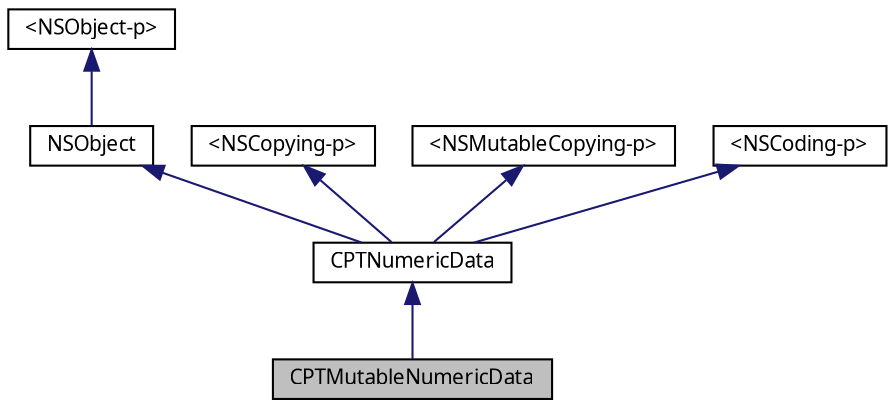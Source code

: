 digraph G
{
  bgcolor="transparent";
  edge [fontname="Lucinda Grande",fontsize="10",labelfontname="Lucinda Grande",labelfontsize="10"];
  node [fontname="Lucinda Grande",fontsize="10",shape=record];
  Node1 [label="CPTMutableNumericData",height=0.2,width=0.4,color="black", fillcolor="grey75", style="filled" fontcolor="black"];
  Node2 -> Node1 [dir="back",color="midnightblue",fontsize="10",style="solid",fontname="Lucinda Grande"];
  Node2 [label="CPTNumericData",height=0.2,width=0.4,color="black",URL="$interface_c_p_t_numeric_data.html",tooltip="An annotated NSData type."];
  Node3 -> Node2 [dir="back",color="midnightblue",fontsize="10",style="solid",fontname="Lucinda Grande"];
  Node3 [label="NSObject",height=0.2,width=0.4,color="black",URL="doxygen-cocoa-touch-tags.xml$http://developer.apple.com/iphone/library/documentation/Cocoa/Reference/Foundation/Classes/NSObject_Class/Reference/Reference.html"];
  Node4 -> Node3 [dir="back",color="midnightblue",fontsize="10",style="solid",fontname="Lucinda Grande"];
  Node4 [label="\<NSObject-p\>",height=0.2,width=0.4,color="black",URL="doxygen-cocoa-touch-tags.xml$http://developer.apple.com/iPhone/library/documentation/Cocoa/Reference/Foundation/Protocols/NSObject_Protocol/Reference/NSObject.html"];
  Node5 -> Node2 [dir="back",color="midnightblue",fontsize="10",style="solid",fontname="Lucinda Grande"];
  Node5 [label="\<NSCopying-p\>",height=0.2,width=0.4,color="black",URL="doxygen-cocoa-touch-tags.xml$http://developer.apple.com/iphone/library/documentation/Cocoa/Reference/Foundation/Protocols/NSCopying_Protocol/Reference/Reference.html"];
  Node6 -> Node2 [dir="back",color="midnightblue",fontsize="10",style="solid",fontname="Lucinda Grande"];
  Node6 [label="\<NSMutableCopying-p\>",height=0.2,width=0.4,color="black",URL="doxygen-cocoa-touch-tags.xml$http://developer.apple.com/iphone/library/documentation/Cocoa/Reference/Foundation/Protocols/NSMutableCopying_Protocol/Reference/Reference.html"];
  Node7 -> Node2 [dir="back",color="midnightblue",fontsize="10",style="solid",fontname="Lucinda Grande"];
  Node7 [label="\<NSCoding-p\>",height=0.2,width=0.4,color="black",URL="doxygen-cocoa-touch-tags.xml$http://developer.apple.com/iphone/library/documentation/Cocoa/Reference/Foundation/Protocols/NSCoding_Protocol/Reference/Reference.html"];
}
